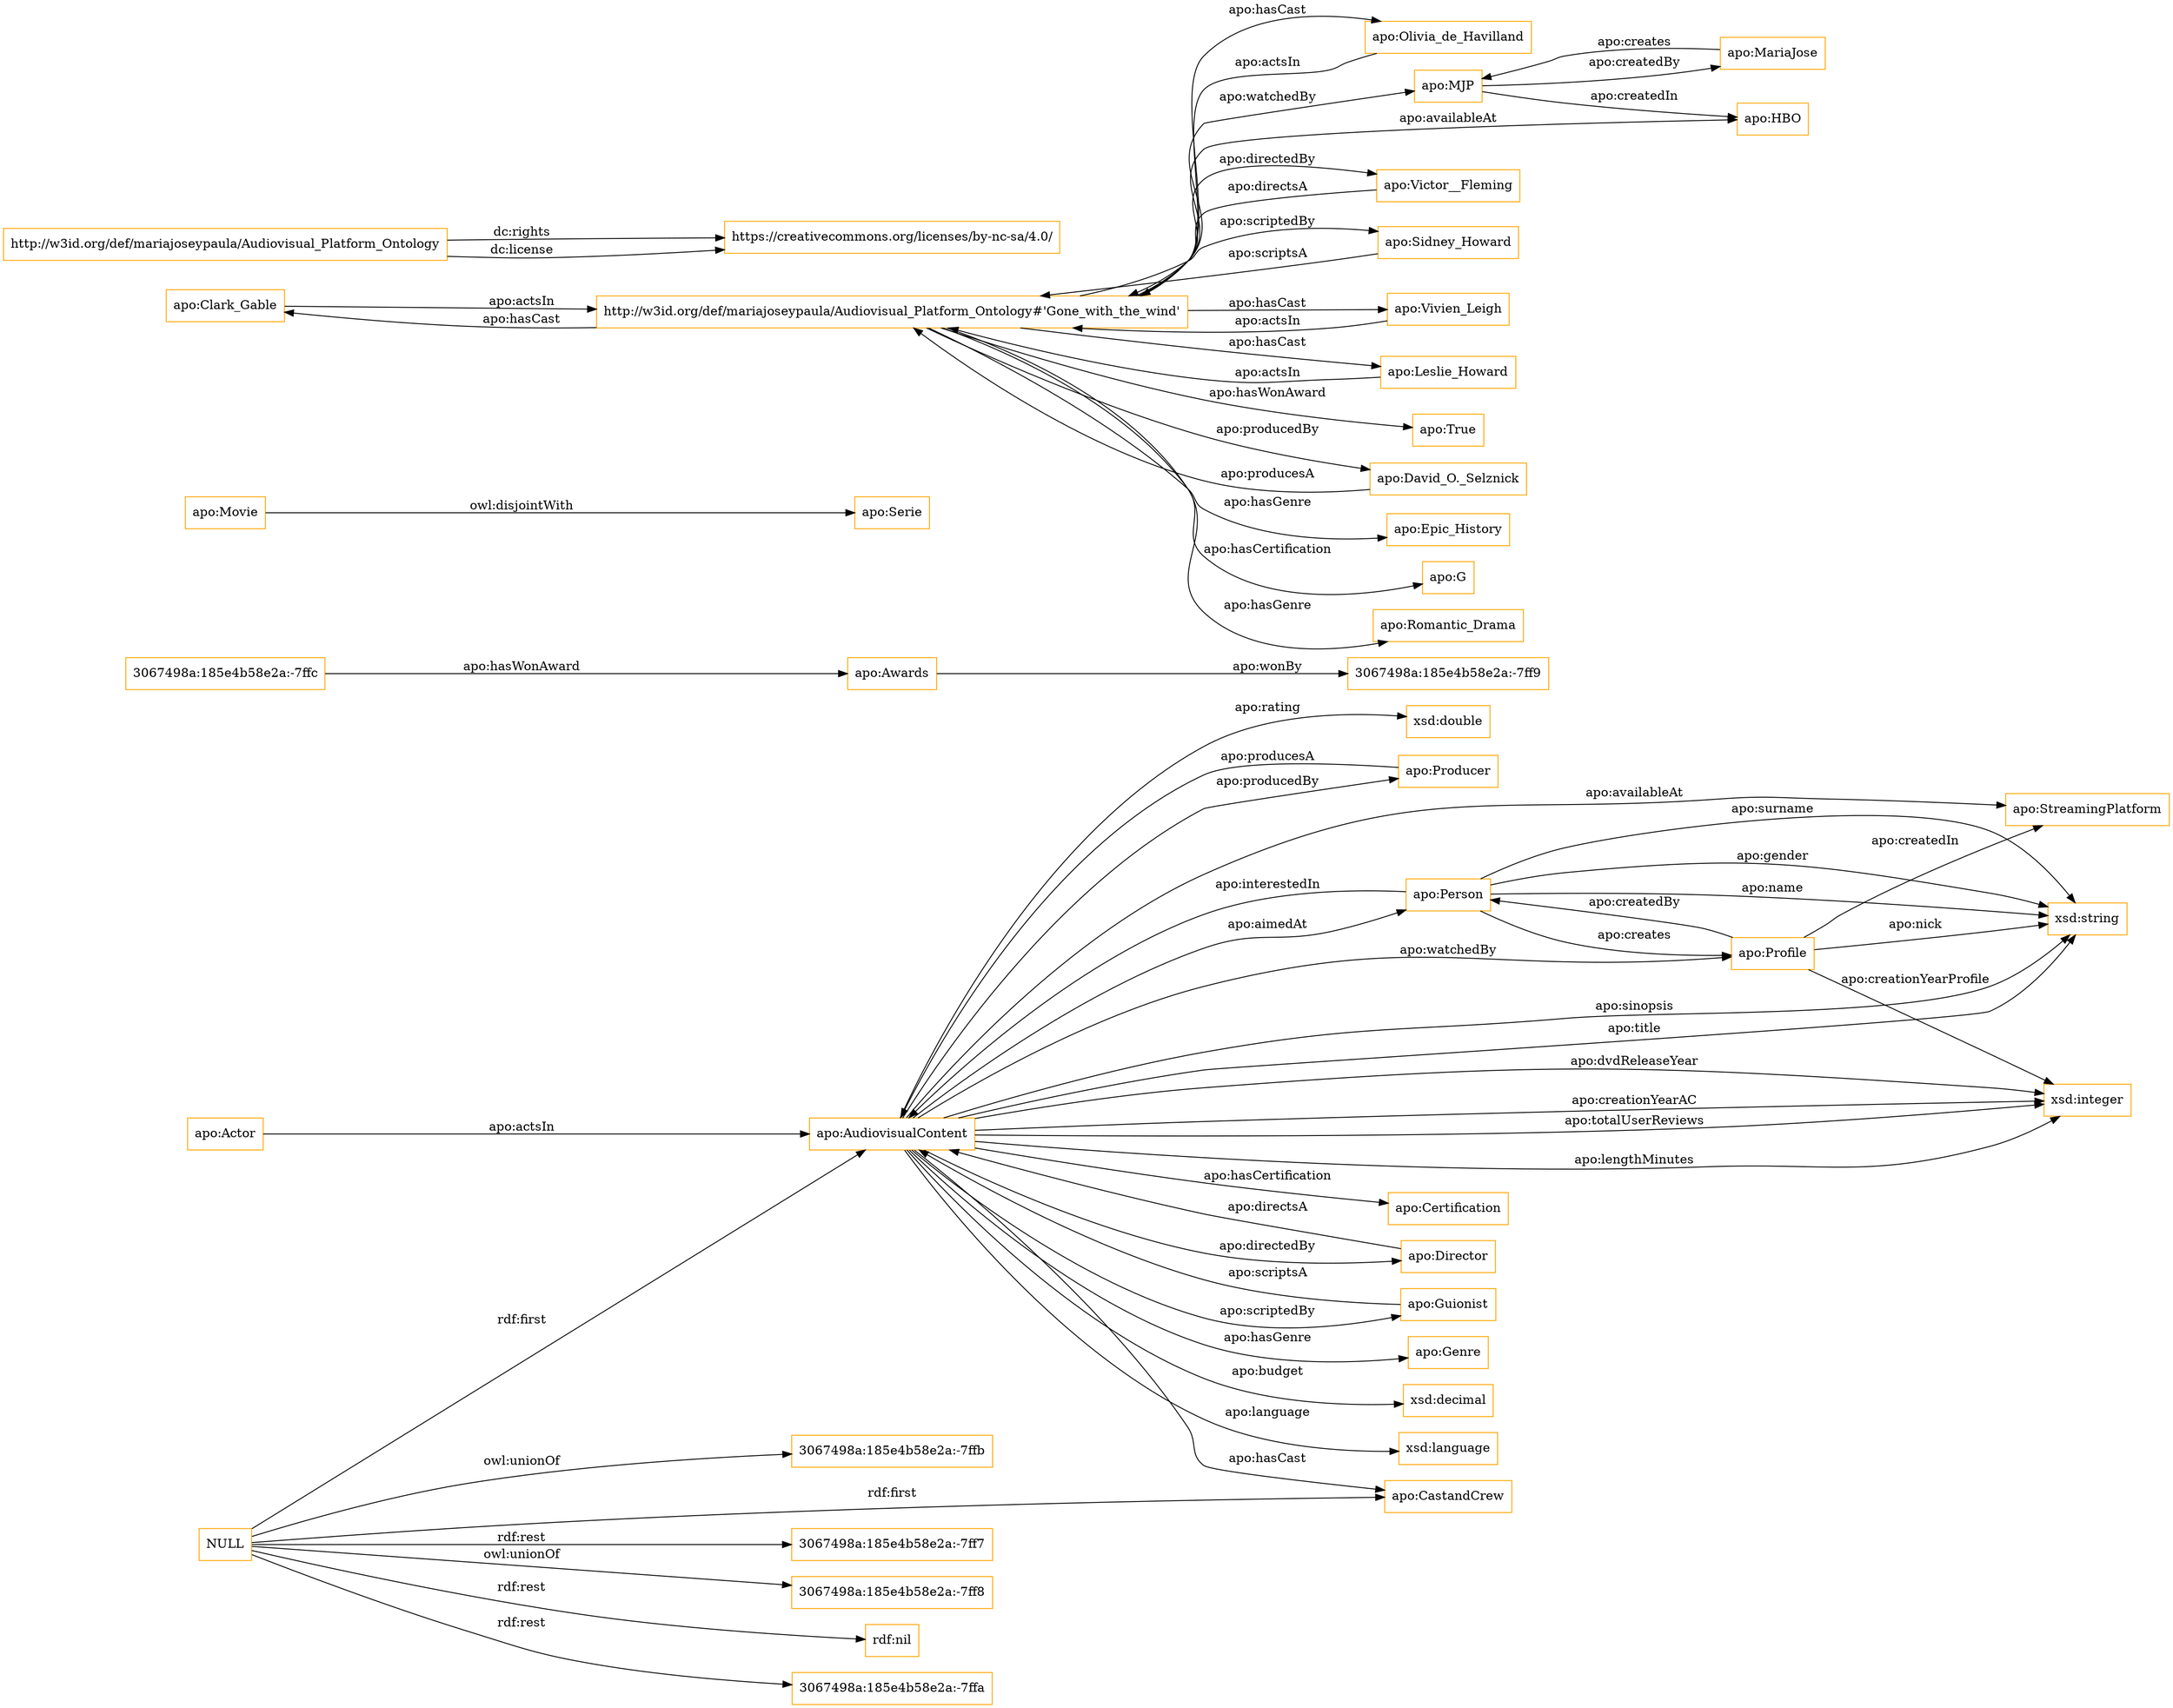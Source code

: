 digraph ar2dtool_diagram { 
rankdir=LR;
size="1501"
node [shape = rectangle, color="orange"]; "apo:AudiovisualContent" "3067498a:185e4b58e2a:-7ff9" "apo:Movie" "3067498a:185e4b58e2a:-7ffc" "apo:Producer" "apo:StreamingPlatform" "apo:Person" "apo:Certification" "apo:Awards" "apo:Profile" "apo:Serie" "apo:Director" "apo:Guionist" "apo:CastandCrew" "apo:Actor" "apo:Genre" ; /*classes style*/
	"apo:Clark_Gable" -> "http://w3id.org/def/mariajoseypaula/Audiovisual_Platform_Ontology#'Gone_with_the_wind'" [ label = "apo:actsIn" ];
	"apo:Olivia_de_Havilland" -> "http://w3id.org/def/mariajoseypaula/Audiovisual_Platform_Ontology#'Gone_with_the_wind'" [ label = "apo:actsIn" ];
	"apo:MJP" -> "apo:HBO" [ label = "apo:createdIn" ];
	"apo:MJP" -> "apo:MariaJose" [ label = "apo:createdBy" ];
	"apo:Victor__Fleming" -> "http://w3id.org/def/mariajoseypaula/Audiovisual_Platform_Ontology#'Gone_with_the_wind'" [ label = "apo:directsA" ];
	"apo:Sidney_Howard" -> "http://w3id.org/def/mariajoseypaula/Audiovisual_Platform_Ontology#'Gone_with_the_wind'" [ label = "apo:scriptsA" ];
	"http://w3id.org/def/mariajoseypaula/Audiovisual_Platform_Ontology" -> "https://creativecommons.org/licenses/by-nc-sa/4.0/" [ label = "dc:rights" ];
	"http://w3id.org/def/mariajoseypaula/Audiovisual_Platform_Ontology" -> "https://creativecommons.org/licenses/by-nc-sa/4.0/" [ label = "dc:license" ];
	"NULL" -> "3067498a:185e4b58e2a:-7ff7" [ label = "rdf:rest" ];
	"NULL" -> "3067498a:185e4b58e2a:-7ff8" [ label = "owl:unionOf" ];
	"NULL" -> "rdf:nil" [ label = "rdf:rest" ];
	"NULL" -> "apo:CastandCrew" [ label = "rdf:first" ];
	"NULL" -> "3067498a:185e4b58e2a:-7ffa" [ label = "rdf:rest" ];
	"NULL" -> "apo:AudiovisualContent" [ label = "rdf:first" ];
	"NULL" -> "3067498a:185e4b58e2a:-7ffb" [ label = "owl:unionOf" ];
	"apo:MariaJose" -> "apo:MJP" [ label = "apo:creates" ];
	"apo:Vivien_Leigh" -> "http://w3id.org/def/mariajoseypaula/Audiovisual_Platform_Ontology#'Gone_with_the_wind'" [ label = "apo:actsIn" ];
	"http://w3id.org/def/mariajoseypaula/Audiovisual_Platform_Ontology#'Gone_with_the_wind'" -> "apo:Clark_Gable" [ label = "apo:hasCast" ];
	"http://w3id.org/def/mariajoseypaula/Audiovisual_Platform_Ontology#'Gone_with_the_wind'" -> "apo:Leslie_Howard" [ label = "apo:hasCast" ];
	"http://w3id.org/def/mariajoseypaula/Audiovisual_Platform_Ontology#'Gone_with_the_wind'" -> "apo:True" [ label = "apo:hasWonAward" ];
	"http://w3id.org/def/mariajoseypaula/Audiovisual_Platform_Ontology#'Gone_with_the_wind'" -> "apo:Vivien_Leigh" [ label = "apo:hasCast" ];
	"http://w3id.org/def/mariajoseypaula/Audiovisual_Platform_Ontology#'Gone_with_the_wind'" -> "apo:David_O._Selznick" [ label = "apo:producedBy" ];
	"http://w3id.org/def/mariajoseypaula/Audiovisual_Platform_Ontology#'Gone_with_the_wind'" -> "apo:Epic_History" [ label = "apo:hasGenre" ];
	"http://w3id.org/def/mariajoseypaula/Audiovisual_Platform_Ontology#'Gone_with_the_wind'" -> "apo:MJP" [ label = "apo:watchedBy" ];
	"http://w3id.org/def/mariajoseypaula/Audiovisual_Platform_Ontology#'Gone_with_the_wind'" -> "apo:Olivia_de_Havilland" [ label = "apo:hasCast" ];
	"http://w3id.org/def/mariajoseypaula/Audiovisual_Platform_Ontology#'Gone_with_the_wind'" -> "apo:G" [ label = "apo:hasCertification" ];
	"http://w3id.org/def/mariajoseypaula/Audiovisual_Platform_Ontology#'Gone_with_the_wind'" -> "apo:HBO" [ label = "apo:availableAt" ];
	"http://w3id.org/def/mariajoseypaula/Audiovisual_Platform_Ontology#'Gone_with_the_wind'" -> "apo:Romantic_Drama" [ label = "apo:hasGenre" ];
	"http://w3id.org/def/mariajoseypaula/Audiovisual_Platform_Ontology#'Gone_with_the_wind'" -> "apo:Sidney_Howard" [ label = "apo:scriptedBy" ];
	"http://w3id.org/def/mariajoseypaula/Audiovisual_Platform_Ontology#'Gone_with_the_wind'" -> "apo:Victor__Fleming" [ label = "apo:directedBy" ];
	"apo:David_O._Selznick" -> "http://w3id.org/def/mariajoseypaula/Audiovisual_Platform_Ontology#'Gone_with_the_wind'" [ label = "apo:producesA" ];
	"apo:Movie" -> "apo:Serie" [ label = "owl:disjointWith" ];
	"apo:Leslie_Howard" -> "http://w3id.org/def/mariajoseypaula/Audiovisual_Platform_Ontology#'Gone_with_the_wind'" [ label = "apo:actsIn" ];
	"apo:Person" -> "xsd:string" [ label = "apo:surname" ];
	"apo:AudiovisualContent" -> "apo:StreamingPlatform" [ label = "apo:availableAt" ];
	"apo:Actor" -> "apo:AudiovisualContent" [ label = "apo:actsIn" ];
	"apo:AudiovisualContent" -> "apo:Genre" [ label = "apo:hasGenre" ];
	"apo:Person" -> "xsd:string" [ label = "apo:gender" ];
	"apo:AudiovisualContent" -> "xsd:decimal" [ label = "apo:budget" ];
	"apo:Director" -> "apo:AudiovisualContent" [ label = "apo:directsA" ];
	"apo:Profile" -> "xsd:integer" [ label = "apo:creationYearProfile" ];
	"apo:Profile" -> "apo:StreamingPlatform" [ label = "apo:createdIn" ];
	"apo:AudiovisualContent" -> "apo:Certification" [ label = "apo:hasCertification" ];
	"apo:AudiovisualContent" -> "apo:Director" [ label = "apo:directedBy" ];
	"apo:Profile" -> "xsd:string" [ label = "apo:nick" ];
	"3067498a:185e4b58e2a:-7ffc" -> "apo:Awards" [ label = "apo:hasWonAward" ];
	"apo:Awards" -> "3067498a:185e4b58e2a:-7ff9" [ label = "apo:wonBy" ];
	"apo:AudiovisualContent" -> "apo:Producer" [ label = "apo:producedBy" ];
	"apo:Producer" -> "apo:AudiovisualContent" [ label = "apo:producesA" ];
	"apo:AudiovisualContent" -> "apo:Guionist" [ label = "apo:scriptedBy" ];
	"apo:AudiovisualContent" -> "xsd:integer" [ label = "apo:lengthMinutes" ];
	"apo:AudiovisualContent" -> "apo:Profile" [ label = "apo:watchedBy" ];
	"apo:AudiovisualContent" -> "xsd:integer" [ label = "apo:dvdReleaseYear" ];
	"apo:AudiovisualContent" -> "xsd:integer" [ label = "apo:creationYearAC" ];
	"apo:Person" -> "xsd:string" [ label = "apo:name" ];
	"apo:Person" -> "apo:Profile" [ label = "apo:creates" ];
	"apo:AudiovisualContent" -> "xsd:string" [ label = "apo:title" ];
	"apo:AudiovisualContent" -> "xsd:integer" [ label = "apo:totalUserReviews" ];
	"apo:Person" -> "apo:AudiovisualContent" [ label = "apo:interestedIn" ];
	"apo:AudiovisualContent" -> "apo:CastandCrew" [ label = "apo:hasCast" ];
	"apo:AudiovisualContent" -> "xsd:string" [ label = "apo:sinopsis" ];
	"apo:AudiovisualContent" -> "xsd:language" [ label = "apo:language" ];
	"apo:AudiovisualContent" -> "apo:Person" [ label = "apo:aimedAt" ];
	"apo:AudiovisualContent" -> "xsd:double" [ label = "apo:rating" ];
	"apo:Guionist" -> "apo:AudiovisualContent" [ label = "apo:scriptsA" ];
	"apo:Profile" -> "apo:Person" [ label = "apo:createdBy" ];

}
